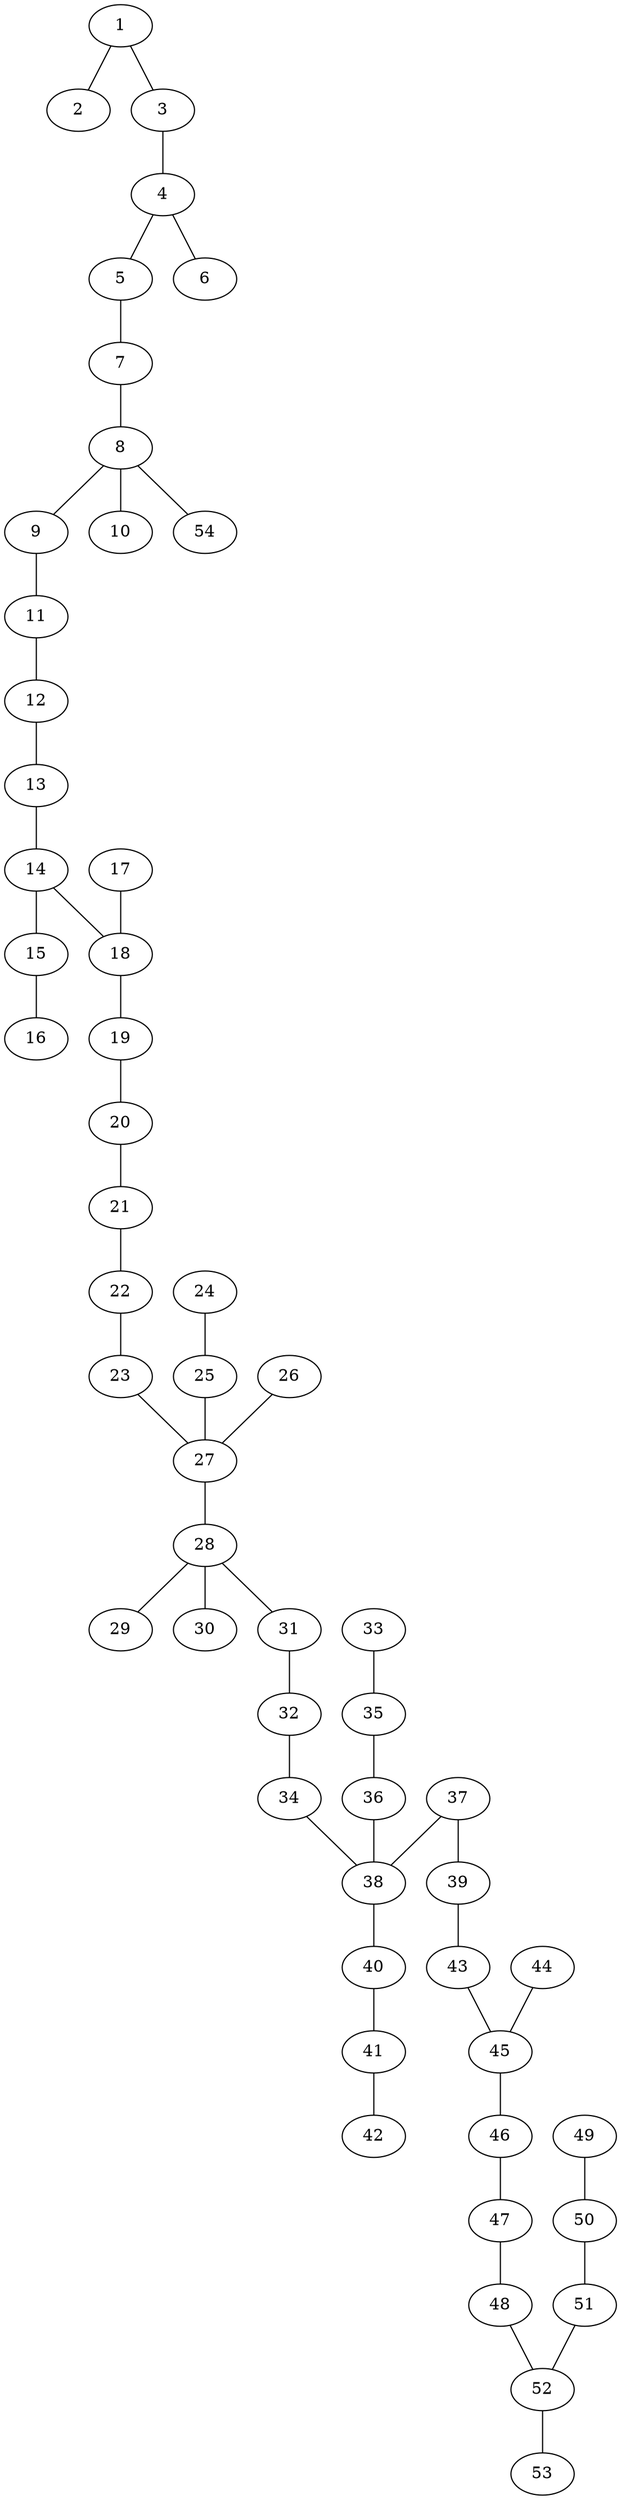 graph graphname {1--2
1--3
3--4
4--5
4--6
5--7
7--8
8--9
8--10
8--54
9--11
11--12
12--13
13--14
14--15
14--18
15--16
17--18
18--19
19--20
20--21
21--22
22--23
23--27
24--25
25--27
26--27
27--28
28--29
28--30
28--31
31--32
32--34
33--35
34--38
35--36
36--38
37--38
37--39
38--40
39--43
40--41
41--42
43--45
44--45
45--46
46--47
47--48
48--52
49--50
50--51
51--52
52--53
}